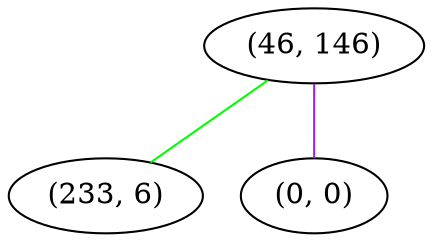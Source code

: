 graph "" {
"(46, 146)";
"(233, 6)";
"(0, 0)";
"(46, 146)" -- "(0, 0)"  [color=purple, key=0, weight=4];
"(46, 146)" -- "(233, 6)"  [color=green, key=0, weight=2];
}
